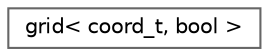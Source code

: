 digraph "Graphical Class Hierarchy"
{
 // LATEX_PDF_SIZE
  bgcolor="transparent";
  edge [fontname=Helvetica,fontsize=10,labelfontname=Helvetica,labelfontsize=10];
  node [fontname=Helvetica,fontsize=10,shape=box,height=0.2,width=0.4];
  rankdir="LR";
  Node0 [id="Node000000",label="grid\< coord_t, bool \>",height=0.2,width=0.4,color="grey40", fillcolor="white", style="filled",URL="$de/de1/classchdr_1_1mazes_1_1grid_3_01coord__t_00_01bool_01_4.html",tooltip="Specialization of grid for weight_t = bool."];
}
